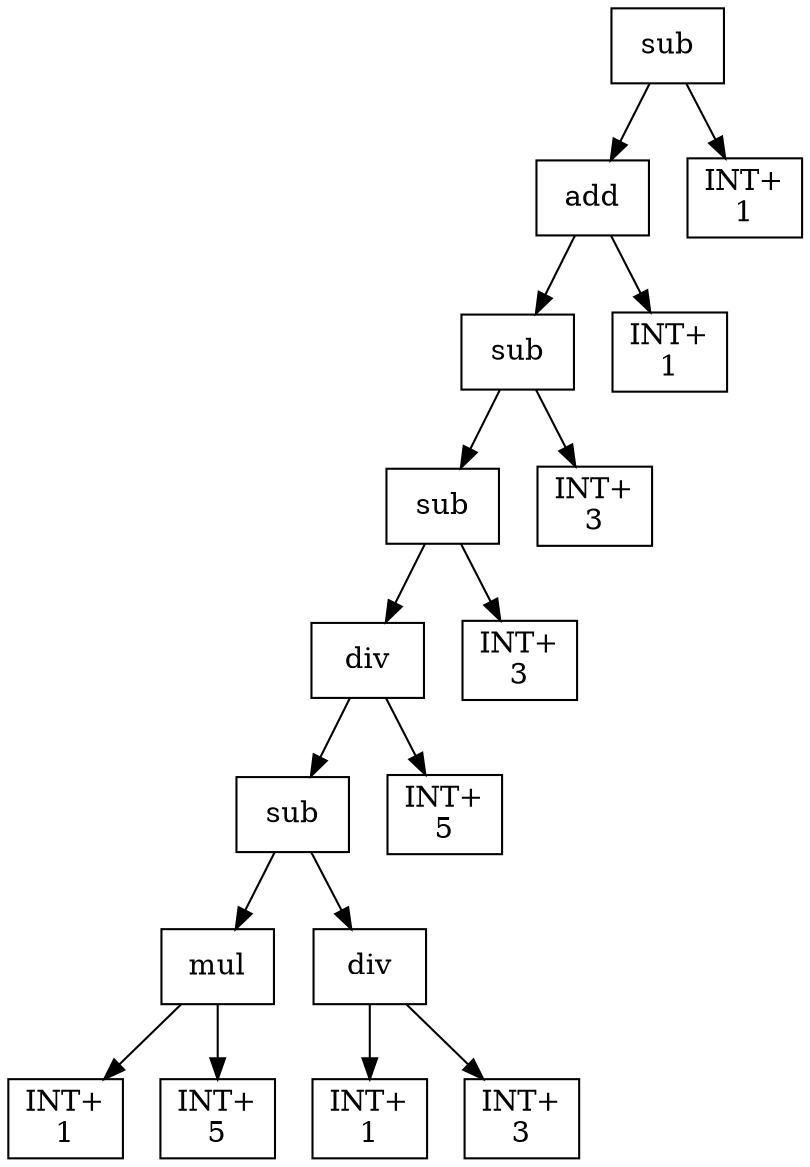 digraph expr {
  node [shape=box];
  n1 [label="sub"];
  n2 [label="add"];
  n3 [label="sub"];
  n4 [label="sub"];
  n5 [label="div"];
  n6 [label="sub"];
  n7 [label="mul"];
  n8 [label="INT+\n1"];
  n9 [label="INT+\n5"];
  n7 -> n8;
  n7 -> n9;
  n10 [label="div"];
  n11 [label="INT+\n1"];
  n12 [label="INT+\n3"];
  n10 -> n11;
  n10 -> n12;
  n6 -> n7;
  n6 -> n10;
  n13 [label="INT+\n5"];
  n5 -> n6;
  n5 -> n13;
  n14 [label="INT+\n3"];
  n4 -> n5;
  n4 -> n14;
  n15 [label="INT+\n3"];
  n3 -> n4;
  n3 -> n15;
  n16 [label="INT+\n1"];
  n2 -> n3;
  n2 -> n16;
  n17 [label="INT+\n1"];
  n1 -> n2;
  n1 -> n17;
}